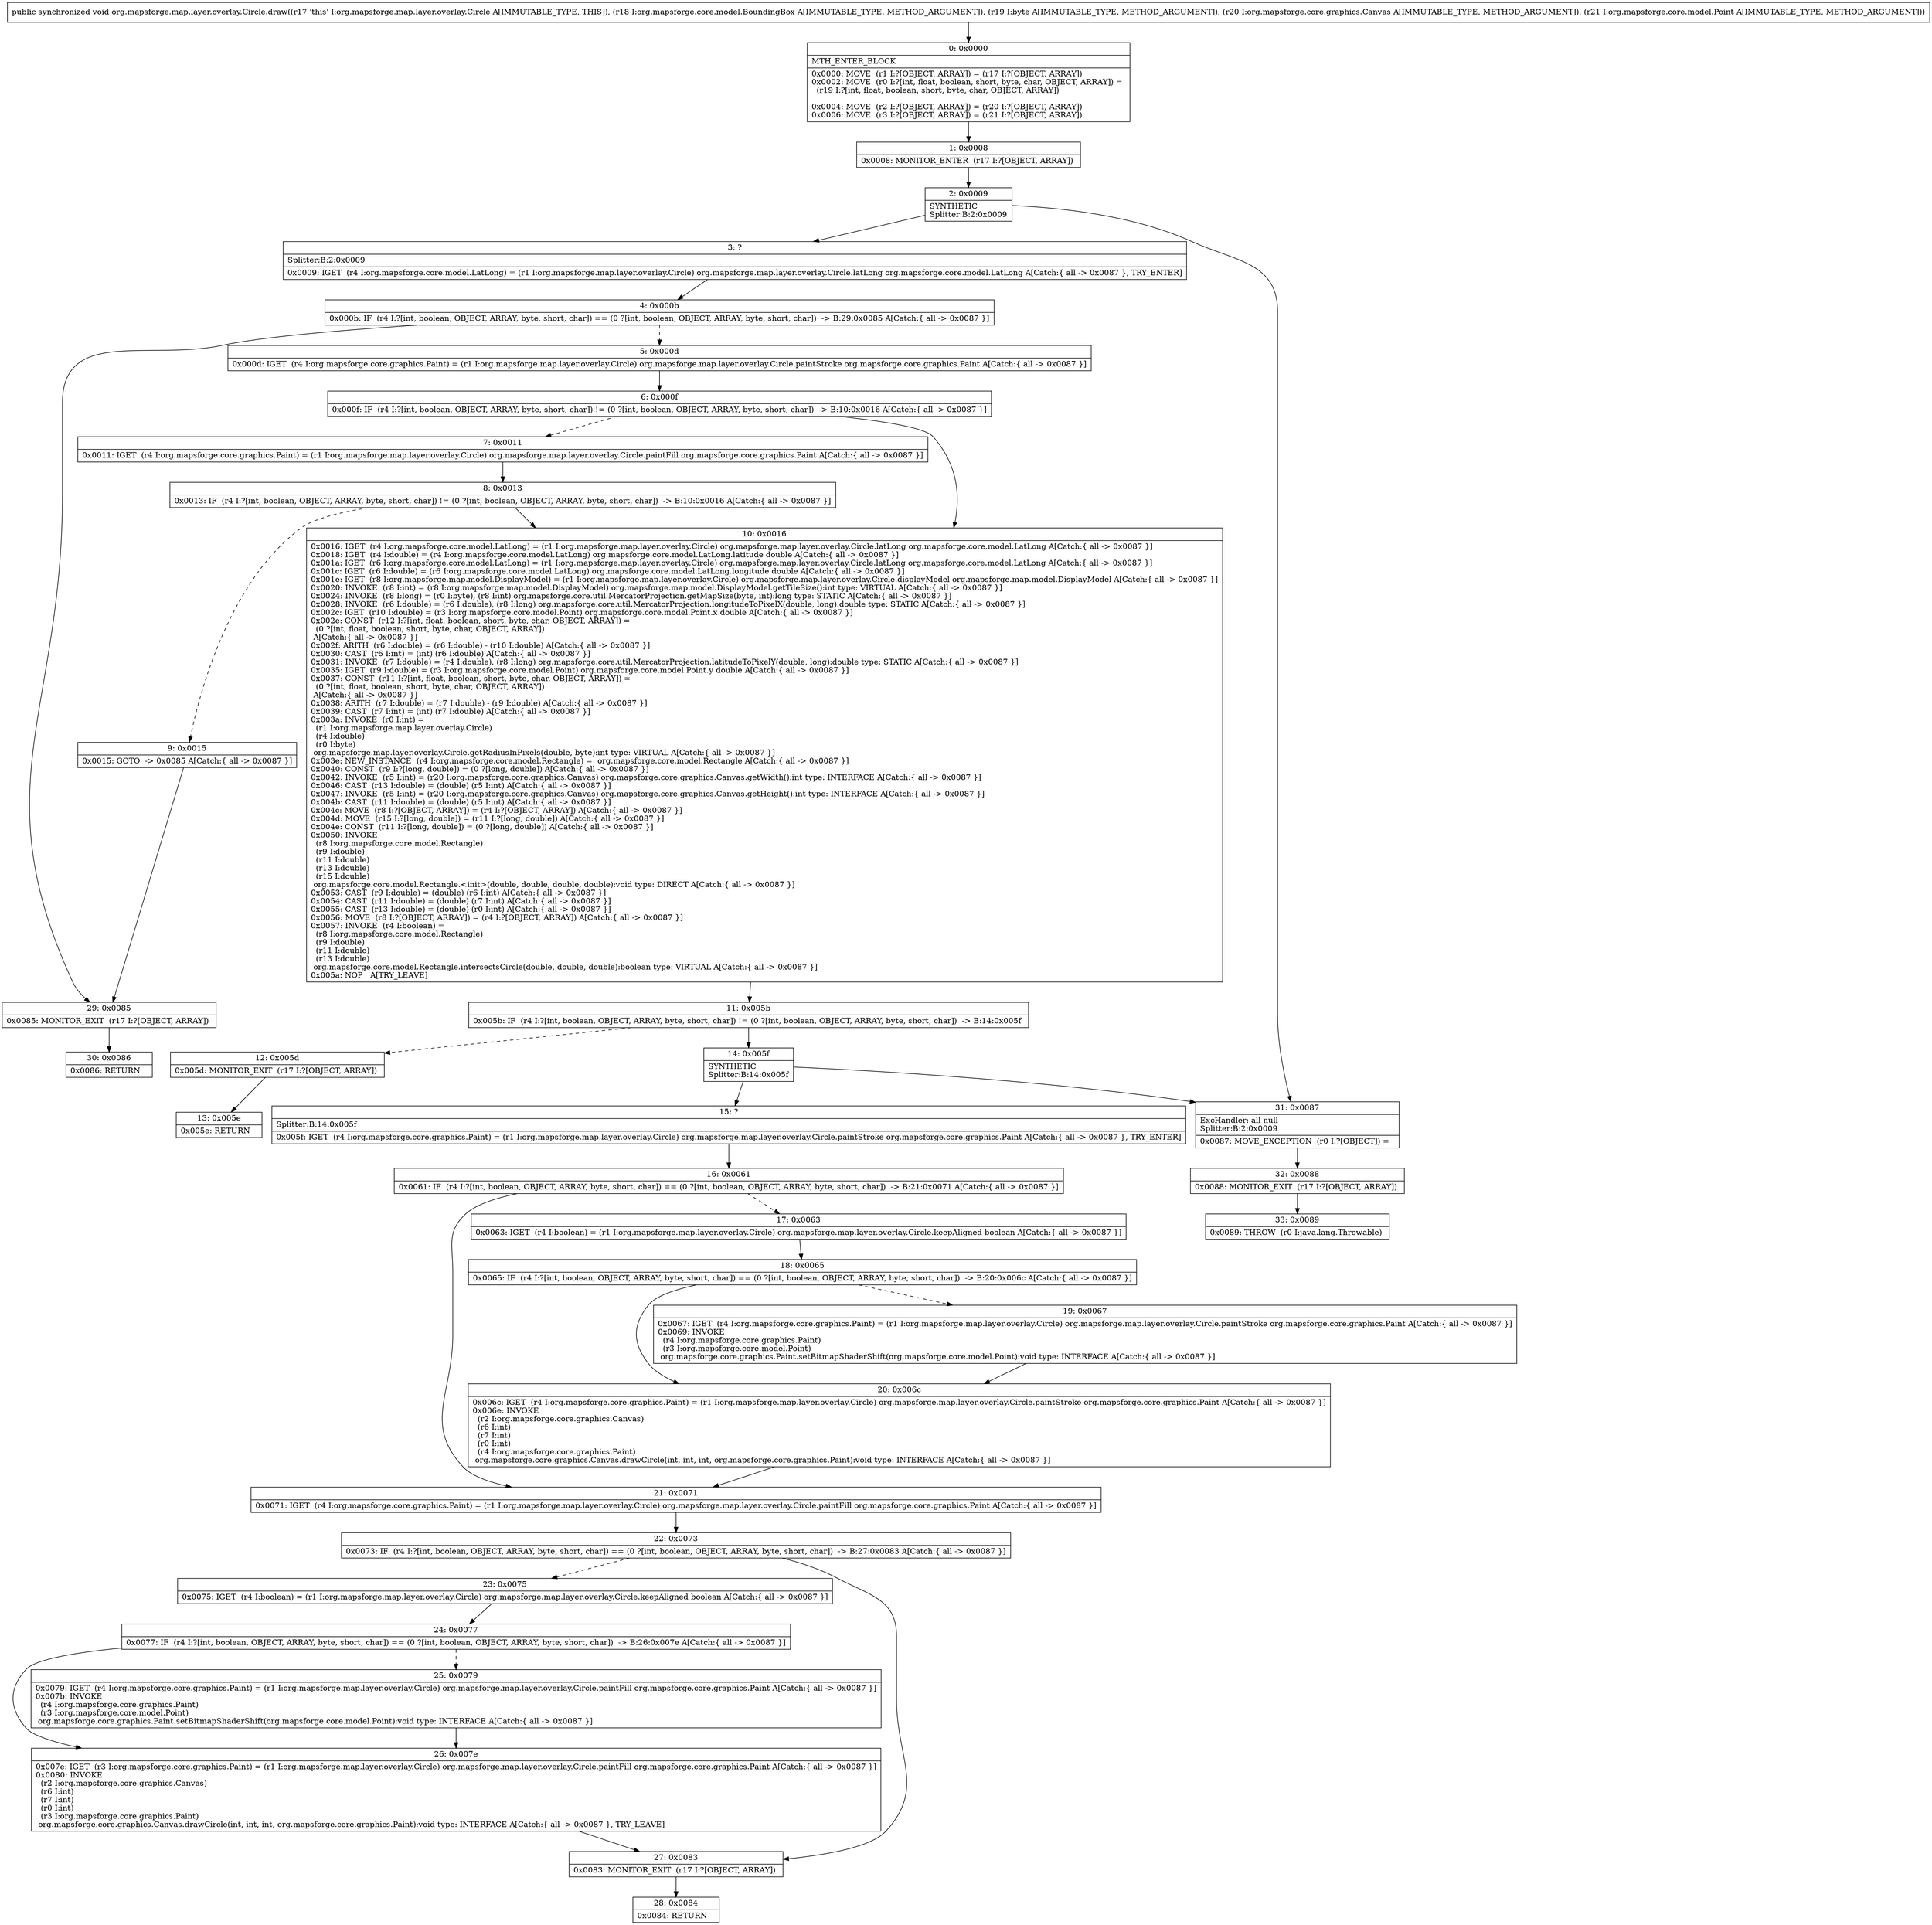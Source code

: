 digraph "CFG fororg.mapsforge.map.layer.overlay.Circle.draw(Lorg\/mapsforge\/core\/model\/BoundingBox;BLorg\/mapsforge\/core\/graphics\/Canvas;Lorg\/mapsforge\/core\/model\/Point;)V" {
Node_0 [shape=record,label="{0\:\ 0x0000|MTH_ENTER_BLOCK\l|0x0000: MOVE  (r1 I:?[OBJECT, ARRAY]) = (r17 I:?[OBJECT, ARRAY]) \l0x0002: MOVE  (r0 I:?[int, float, boolean, short, byte, char, OBJECT, ARRAY]) = \l  (r19 I:?[int, float, boolean, short, byte, char, OBJECT, ARRAY])\l \l0x0004: MOVE  (r2 I:?[OBJECT, ARRAY]) = (r20 I:?[OBJECT, ARRAY]) \l0x0006: MOVE  (r3 I:?[OBJECT, ARRAY]) = (r21 I:?[OBJECT, ARRAY]) \l}"];
Node_1 [shape=record,label="{1\:\ 0x0008|0x0008: MONITOR_ENTER  (r17 I:?[OBJECT, ARRAY]) \l}"];
Node_2 [shape=record,label="{2\:\ 0x0009|SYNTHETIC\lSplitter:B:2:0x0009\l}"];
Node_3 [shape=record,label="{3\:\ ?|Splitter:B:2:0x0009\l|0x0009: IGET  (r4 I:org.mapsforge.core.model.LatLong) = (r1 I:org.mapsforge.map.layer.overlay.Circle) org.mapsforge.map.layer.overlay.Circle.latLong org.mapsforge.core.model.LatLong A[Catch:\{ all \-\> 0x0087 \}, TRY_ENTER]\l}"];
Node_4 [shape=record,label="{4\:\ 0x000b|0x000b: IF  (r4 I:?[int, boolean, OBJECT, ARRAY, byte, short, char]) == (0 ?[int, boolean, OBJECT, ARRAY, byte, short, char])  \-\> B:29:0x0085 A[Catch:\{ all \-\> 0x0087 \}]\l}"];
Node_5 [shape=record,label="{5\:\ 0x000d|0x000d: IGET  (r4 I:org.mapsforge.core.graphics.Paint) = (r1 I:org.mapsforge.map.layer.overlay.Circle) org.mapsforge.map.layer.overlay.Circle.paintStroke org.mapsforge.core.graphics.Paint A[Catch:\{ all \-\> 0x0087 \}]\l}"];
Node_6 [shape=record,label="{6\:\ 0x000f|0x000f: IF  (r4 I:?[int, boolean, OBJECT, ARRAY, byte, short, char]) != (0 ?[int, boolean, OBJECT, ARRAY, byte, short, char])  \-\> B:10:0x0016 A[Catch:\{ all \-\> 0x0087 \}]\l}"];
Node_7 [shape=record,label="{7\:\ 0x0011|0x0011: IGET  (r4 I:org.mapsforge.core.graphics.Paint) = (r1 I:org.mapsforge.map.layer.overlay.Circle) org.mapsforge.map.layer.overlay.Circle.paintFill org.mapsforge.core.graphics.Paint A[Catch:\{ all \-\> 0x0087 \}]\l}"];
Node_8 [shape=record,label="{8\:\ 0x0013|0x0013: IF  (r4 I:?[int, boolean, OBJECT, ARRAY, byte, short, char]) != (0 ?[int, boolean, OBJECT, ARRAY, byte, short, char])  \-\> B:10:0x0016 A[Catch:\{ all \-\> 0x0087 \}]\l}"];
Node_9 [shape=record,label="{9\:\ 0x0015|0x0015: GOTO  \-\> 0x0085 A[Catch:\{ all \-\> 0x0087 \}]\l}"];
Node_10 [shape=record,label="{10\:\ 0x0016|0x0016: IGET  (r4 I:org.mapsforge.core.model.LatLong) = (r1 I:org.mapsforge.map.layer.overlay.Circle) org.mapsforge.map.layer.overlay.Circle.latLong org.mapsforge.core.model.LatLong A[Catch:\{ all \-\> 0x0087 \}]\l0x0018: IGET  (r4 I:double) = (r4 I:org.mapsforge.core.model.LatLong) org.mapsforge.core.model.LatLong.latitude double A[Catch:\{ all \-\> 0x0087 \}]\l0x001a: IGET  (r6 I:org.mapsforge.core.model.LatLong) = (r1 I:org.mapsforge.map.layer.overlay.Circle) org.mapsforge.map.layer.overlay.Circle.latLong org.mapsforge.core.model.LatLong A[Catch:\{ all \-\> 0x0087 \}]\l0x001c: IGET  (r6 I:double) = (r6 I:org.mapsforge.core.model.LatLong) org.mapsforge.core.model.LatLong.longitude double A[Catch:\{ all \-\> 0x0087 \}]\l0x001e: IGET  (r8 I:org.mapsforge.map.model.DisplayModel) = (r1 I:org.mapsforge.map.layer.overlay.Circle) org.mapsforge.map.layer.overlay.Circle.displayModel org.mapsforge.map.model.DisplayModel A[Catch:\{ all \-\> 0x0087 \}]\l0x0020: INVOKE  (r8 I:int) = (r8 I:org.mapsforge.map.model.DisplayModel) org.mapsforge.map.model.DisplayModel.getTileSize():int type: VIRTUAL A[Catch:\{ all \-\> 0x0087 \}]\l0x0024: INVOKE  (r8 I:long) = (r0 I:byte), (r8 I:int) org.mapsforge.core.util.MercatorProjection.getMapSize(byte, int):long type: STATIC A[Catch:\{ all \-\> 0x0087 \}]\l0x0028: INVOKE  (r6 I:double) = (r6 I:double), (r8 I:long) org.mapsforge.core.util.MercatorProjection.longitudeToPixelX(double, long):double type: STATIC A[Catch:\{ all \-\> 0x0087 \}]\l0x002c: IGET  (r10 I:double) = (r3 I:org.mapsforge.core.model.Point) org.mapsforge.core.model.Point.x double A[Catch:\{ all \-\> 0x0087 \}]\l0x002e: CONST  (r12 I:?[int, float, boolean, short, byte, char, OBJECT, ARRAY]) = \l  (0 ?[int, float, boolean, short, byte, char, OBJECT, ARRAY])\l A[Catch:\{ all \-\> 0x0087 \}]\l0x002f: ARITH  (r6 I:double) = (r6 I:double) \- (r10 I:double) A[Catch:\{ all \-\> 0x0087 \}]\l0x0030: CAST  (r6 I:int) = (int) (r6 I:double) A[Catch:\{ all \-\> 0x0087 \}]\l0x0031: INVOKE  (r7 I:double) = (r4 I:double), (r8 I:long) org.mapsforge.core.util.MercatorProjection.latitudeToPixelY(double, long):double type: STATIC A[Catch:\{ all \-\> 0x0087 \}]\l0x0035: IGET  (r9 I:double) = (r3 I:org.mapsforge.core.model.Point) org.mapsforge.core.model.Point.y double A[Catch:\{ all \-\> 0x0087 \}]\l0x0037: CONST  (r11 I:?[int, float, boolean, short, byte, char, OBJECT, ARRAY]) = \l  (0 ?[int, float, boolean, short, byte, char, OBJECT, ARRAY])\l A[Catch:\{ all \-\> 0x0087 \}]\l0x0038: ARITH  (r7 I:double) = (r7 I:double) \- (r9 I:double) A[Catch:\{ all \-\> 0x0087 \}]\l0x0039: CAST  (r7 I:int) = (int) (r7 I:double) A[Catch:\{ all \-\> 0x0087 \}]\l0x003a: INVOKE  (r0 I:int) = \l  (r1 I:org.mapsforge.map.layer.overlay.Circle)\l  (r4 I:double)\l  (r0 I:byte)\l org.mapsforge.map.layer.overlay.Circle.getRadiusInPixels(double, byte):int type: VIRTUAL A[Catch:\{ all \-\> 0x0087 \}]\l0x003e: NEW_INSTANCE  (r4 I:org.mapsforge.core.model.Rectangle) =  org.mapsforge.core.model.Rectangle A[Catch:\{ all \-\> 0x0087 \}]\l0x0040: CONST  (r9 I:?[long, double]) = (0 ?[long, double]) A[Catch:\{ all \-\> 0x0087 \}]\l0x0042: INVOKE  (r5 I:int) = (r20 I:org.mapsforge.core.graphics.Canvas) org.mapsforge.core.graphics.Canvas.getWidth():int type: INTERFACE A[Catch:\{ all \-\> 0x0087 \}]\l0x0046: CAST  (r13 I:double) = (double) (r5 I:int) A[Catch:\{ all \-\> 0x0087 \}]\l0x0047: INVOKE  (r5 I:int) = (r20 I:org.mapsforge.core.graphics.Canvas) org.mapsforge.core.graphics.Canvas.getHeight():int type: INTERFACE A[Catch:\{ all \-\> 0x0087 \}]\l0x004b: CAST  (r11 I:double) = (double) (r5 I:int) A[Catch:\{ all \-\> 0x0087 \}]\l0x004c: MOVE  (r8 I:?[OBJECT, ARRAY]) = (r4 I:?[OBJECT, ARRAY]) A[Catch:\{ all \-\> 0x0087 \}]\l0x004d: MOVE  (r15 I:?[long, double]) = (r11 I:?[long, double]) A[Catch:\{ all \-\> 0x0087 \}]\l0x004e: CONST  (r11 I:?[long, double]) = (0 ?[long, double]) A[Catch:\{ all \-\> 0x0087 \}]\l0x0050: INVOKE  \l  (r8 I:org.mapsforge.core.model.Rectangle)\l  (r9 I:double)\l  (r11 I:double)\l  (r13 I:double)\l  (r15 I:double)\l org.mapsforge.core.model.Rectangle.\<init\>(double, double, double, double):void type: DIRECT A[Catch:\{ all \-\> 0x0087 \}]\l0x0053: CAST  (r9 I:double) = (double) (r6 I:int) A[Catch:\{ all \-\> 0x0087 \}]\l0x0054: CAST  (r11 I:double) = (double) (r7 I:int) A[Catch:\{ all \-\> 0x0087 \}]\l0x0055: CAST  (r13 I:double) = (double) (r0 I:int) A[Catch:\{ all \-\> 0x0087 \}]\l0x0056: MOVE  (r8 I:?[OBJECT, ARRAY]) = (r4 I:?[OBJECT, ARRAY]) A[Catch:\{ all \-\> 0x0087 \}]\l0x0057: INVOKE  (r4 I:boolean) = \l  (r8 I:org.mapsforge.core.model.Rectangle)\l  (r9 I:double)\l  (r11 I:double)\l  (r13 I:double)\l org.mapsforge.core.model.Rectangle.intersectsCircle(double, double, double):boolean type: VIRTUAL A[Catch:\{ all \-\> 0x0087 \}]\l0x005a: NOP   A[TRY_LEAVE]\l}"];
Node_11 [shape=record,label="{11\:\ 0x005b|0x005b: IF  (r4 I:?[int, boolean, OBJECT, ARRAY, byte, short, char]) != (0 ?[int, boolean, OBJECT, ARRAY, byte, short, char])  \-\> B:14:0x005f \l}"];
Node_12 [shape=record,label="{12\:\ 0x005d|0x005d: MONITOR_EXIT  (r17 I:?[OBJECT, ARRAY]) \l}"];
Node_13 [shape=record,label="{13\:\ 0x005e|0x005e: RETURN   \l}"];
Node_14 [shape=record,label="{14\:\ 0x005f|SYNTHETIC\lSplitter:B:14:0x005f\l}"];
Node_15 [shape=record,label="{15\:\ ?|Splitter:B:14:0x005f\l|0x005f: IGET  (r4 I:org.mapsforge.core.graphics.Paint) = (r1 I:org.mapsforge.map.layer.overlay.Circle) org.mapsforge.map.layer.overlay.Circle.paintStroke org.mapsforge.core.graphics.Paint A[Catch:\{ all \-\> 0x0087 \}, TRY_ENTER]\l}"];
Node_16 [shape=record,label="{16\:\ 0x0061|0x0061: IF  (r4 I:?[int, boolean, OBJECT, ARRAY, byte, short, char]) == (0 ?[int, boolean, OBJECT, ARRAY, byte, short, char])  \-\> B:21:0x0071 A[Catch:\{ all \-\> 0x0087 \}]\l}"];
Node_17 [shape=record,label="{17\:\ 0x0063|0x0063: IGET  (r4 I:boolean) = (r1 I:org.mapsforge.map.layer.overlay.Circle) org.mapsforge.map.layer.overlay.Circle.keepAligned boolean A[Catch:\{ all \-\> 0x0087 \}]\l}"];
Node_18 [shape=record,label="{18\:\ 0x0065|0x0065: IF  (r4 I:?[int, boolean, OBJECT, ARRAY, byte, short, char]) == (0 ?[int, boolean, OBJECT, ARRAY, byte, short, char])  \-\> B:20:0x006c A[Catch:\{ all \-\> 0x0087 \}]\l}"];
Node_19 [shape=record,label="{19\:\ 0x0067|0x0067: IGET  (r4 I:org.mapsforge.core.graphics.Paint) = (r1 I:org.mapsforge.map.layer.overlay.Circle) org.mapsforge.map.layer.overlay.Circle.paintStroke org.mapsforge.core.graphics.Paint A[Catch:\{ all \-\> 0x0087 \}]\l0x0069: INVOKE  \l  (r4 I:org.mapsforge.core.graphics.Paint)\l  (r3 I:org.mapsforge.core.model.Point)\l org.mapsforge.core.graphics.Paint.setBitmapShaderShift(org.mapsforge.core.model.Point):void type: INTERFACE A[Catch:\{ all \-\> 0x0087 \}]\l}"];
Node_20 [shape=record,label="{20\:\ 0x006c|0x006c: IGET  (r4 I:org.mapsforge.core.graphics.Paint) = (r1 I:org.mapsforge.map.layer.overlay.Circle) org.mapsforge.map.layer.overlay.Circle.paintStroke org.mapsforge.core.graphics.Paint A[Catch:\{ all \-\> 0x0087 \}]\l0x006e: INVOKE  \l  (r2 I:org.mapsforge.core.graphics.Canvas)\l  (r6 I:int)\l  (r7 I:int)\l  (r0 I:int)\l  (r4 I:org.mapsforge.core.graphics.Paint)\l org.mapsforge.core.graphics.Canvas.drawCircle(int, int, int, org.mapsforge.core.graphics.Paint):void type: INTERFACE A[Catch:\{ all \-\> 0x0087 \}]\l}"];
Node_21 [shape=record,label="{21\:\ 0x0071|0x0071: IGET  (r4 I:org.mapsforge.core.graphics.Paint) = (r1 I:org.mapsforge.map.layer.overlay.Circle) org.mapsforge.map.layer.overlay.Circle.paintFill org.mapsforge.core.graphics.Paint A[Catch:\{ all \-\> 0x0087 \}]\l}"];
Node_22 [shape=record,label="{22\:\ 0x0073|0x0073: IF  (r4 I:?[int, boolean, OBJECT, ARRAY, byte, short, char]) == (0 ?[int, boolean, OBJECT, ARRAY, byte, short, char])  \-\> B:27:0x0083 A[Catch:\{ all \-\> 0x0087 \}]\l}"];
Node_23 [shape=record,label="{23\:\ 0x0075|0x0075: IGET  (r4 I:boolean) = (r1 I:org.mapsforge.map.layer.overlay.Circle) org.mapsforge.map.layer.overlay.Circle.keepAligned boolean A[Catch:\{ all \-\> 0x0087 \}]\l}"];
Node_24 [shape=record,label="{24\:\ 0x0077|0x0077: IF  (r4 I:?[int, boolean, OBJECT, ARRAY, byte, short, char]) == (0 ?[int, boolean, OBJECT, ARRAY, byte, short, char])  \-\> B:26:0x007e A[Catch:\{ all \-\> 0x0087 \}]\l}"];
Node_25 [shape=record,label="{25\:\ 0x0079|0x0079: IGET  (r4 I:org.mapsforge.core.graphics.Paint) = (r1 I:org.mapsforge.map.layer.overlay.Circle) org.mapsforge.map.layer.overlay.Circle.paintFill org.mapsforge.core.graphics.Paint A[Catch:\{ all \-\> 0x0087 \}]\l0x007b: INVOKE  \l  (r4 I:org.mapsforge.core.graphics.Paint)\l  (r3 I:org.mapsforge.core.model.Point)\l org.mapsforge.core.graphics.Paint.setBitmapShaderShift(org.mapsforge.core.model.Point):void type: INTERFACE A[Catch:\{ all \-\> 0x0087 \}]\l}"];
Node_26 [shape=record,label="{26\:\ 0x007e|0x007e: IGET  (r3 I:org.mapsforge.core.graphics.Paint) = (r1 I:org.mapsforge.map.layer.overlay.Circle) org.mapsforge.map.layer.overlay.Circle.paintFill org.mapsforge.core.graphics.Paint A[Catch:\{ all \-\> 0x0087 \}]\l0x0080: INVOKE  \l  (r2 I:org.mapsforge.core.graphics.Canvas)\l  (r6 I:int)\l  (r7 I:int)\l  (r0 I:int)\l  (r3 I:org.mapsforge.core.graphics.Paint)\l org.mapsforge.core.graphics.Canvas.drawCircle(int, int, int, org.mapsforge.core.graphics.Paint):void type: INTERFACE A[Catch:\{ all \-\> 0x0087 \}, TRY_LEAVE]\l}"];
Node_27 [shape=record,label="{27\:\ 0x0083|0x0083: MONITOR_EXIT  (r17 I:?[OBJECT, ARRAY]) \l}"];
Node_28 [shape=record,label="{28\:\ 0x0084|0x0084: RETURN   \l}"];
Node_29 [shape=record,label="{29\:\ 0x0085|0x0085: MONITOR_EXIT  (r17 I:?[OBJECT, ARRAY]) \l}"];
Node_30 [shape=record,label="{30\:\ 0x0086|0x0086: RETURN   \l}"];
Node_31 [shape=record,label="{31\:\ 0x0087|ExcHandler: all null\lSplitter:B:2:0x0009\l|0x0087: MOVE_EXCEPTION  (r0 I:?[OBJECT]) =  \l}"];
Node_32 [shape=record,label="{32\:\ 0x0088|0x0088: MONITOR_EXIT  (r17 I:?[OBJECT, ARRAY]) \l}"];
Node_33 [shape=record,label="{33\:\ 0x0089|0x0089: THROW  (r0 I:java.lang.Throwable) \l}"];
MethodNode[shape=record,label="{public synchronized void org.mapsforge.map.layer.overlay.Circle.draw((r17 'this' I:org.mapsforge.map.layer.overlay.Circle A[IMMUTABLE_TYPE, THIS]), (r18 I:org.mapsforge.core.model.BoundingBox A[IMMUTABLE_TYPE, METHOD_ARGUMENT]), (r19 I:byte A[IMMUTABLE_TYPE, METHOD_ARGUMENT]), (r20 I:org.mapsforge.core.graphics.Canvas A[IMMUTABLE_TYPE, METHOD_ARGUMENT]), (r21 I:org.mapsforge.core.model.Point A[IMMUTABLE_TYPE, METHOD_ARGUMENT])) }"];
MethodNode -> Node_0;
Node_0 -> Node_1;
Node_1 -> Node_2;
Node_2 -> Node_3;
Node_2 -> Node_31;
Node_3 -> Node_4;
Node_4 -> Node_5[style=dashed];
Node_4 -> Node_29;
Node_5 -> Node_6;
Node_6 -> Node_7[style=dashed];
Node_6 -> Node_10;
Node_7 -> Node_8;
Node_8 -> Node_9[style=dashed];
Node_8 -> Node_10;
Node_9 -> Node_29;
Node_10 -> Node_11;
Node_11 -> Node_12[style=dashed];
Node_11 -> Node_14;
Node_12 -> Node_13;
Node_14 -> Node_15;
Node_14 -> Node_31;
Node_15 -> Node_16;
Node_16 -> Node_17[style=dashed];
Node_16 -> Node_21;
Node_17 -> Node_18;
Node_18 -> Node_19[style=dashed];
Node_18 -> Node_20;
Node_19 -> Node_20;
Node_20 -> Node_21;
Node_21 -> Node_22;
Node_22 -> Node_23[style=dashed];
Node_22 -> Node_27;
Node_23 -> Node_24;
Node_24 -> Node_25[style=dashed];
Node_24 -> Node_26;
Node_25 -> Node_26;
Node_26 -> Node_27;
Node_27 -> Node_28;
Node_29 -> Node_30;
Node_31 -> Node_32;
Node_32 -> Node_33;
}

